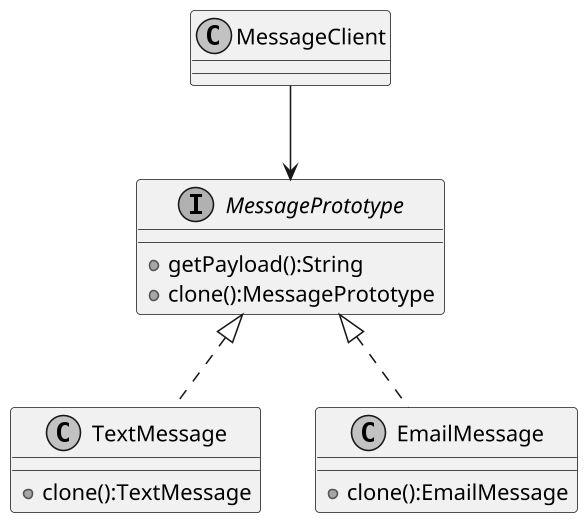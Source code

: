 @startuml

skinparam monochrome true
skinparam defaultFontName Droid Sans
skinparam dpi 150

interface MessagePrototype {
    + getPayload():String
    + clone():MessagePrototype
}
class TextMessage {
    + clone():TextMessage
}
class EmailMessage {
    + clone():EmailMessage
}

MessagePrototype <|.. TextMessage
MessagePrototype <|.. EmailMessage 

class MessageClient {
}

MessageClient --> MessagePrototype

@enduml
